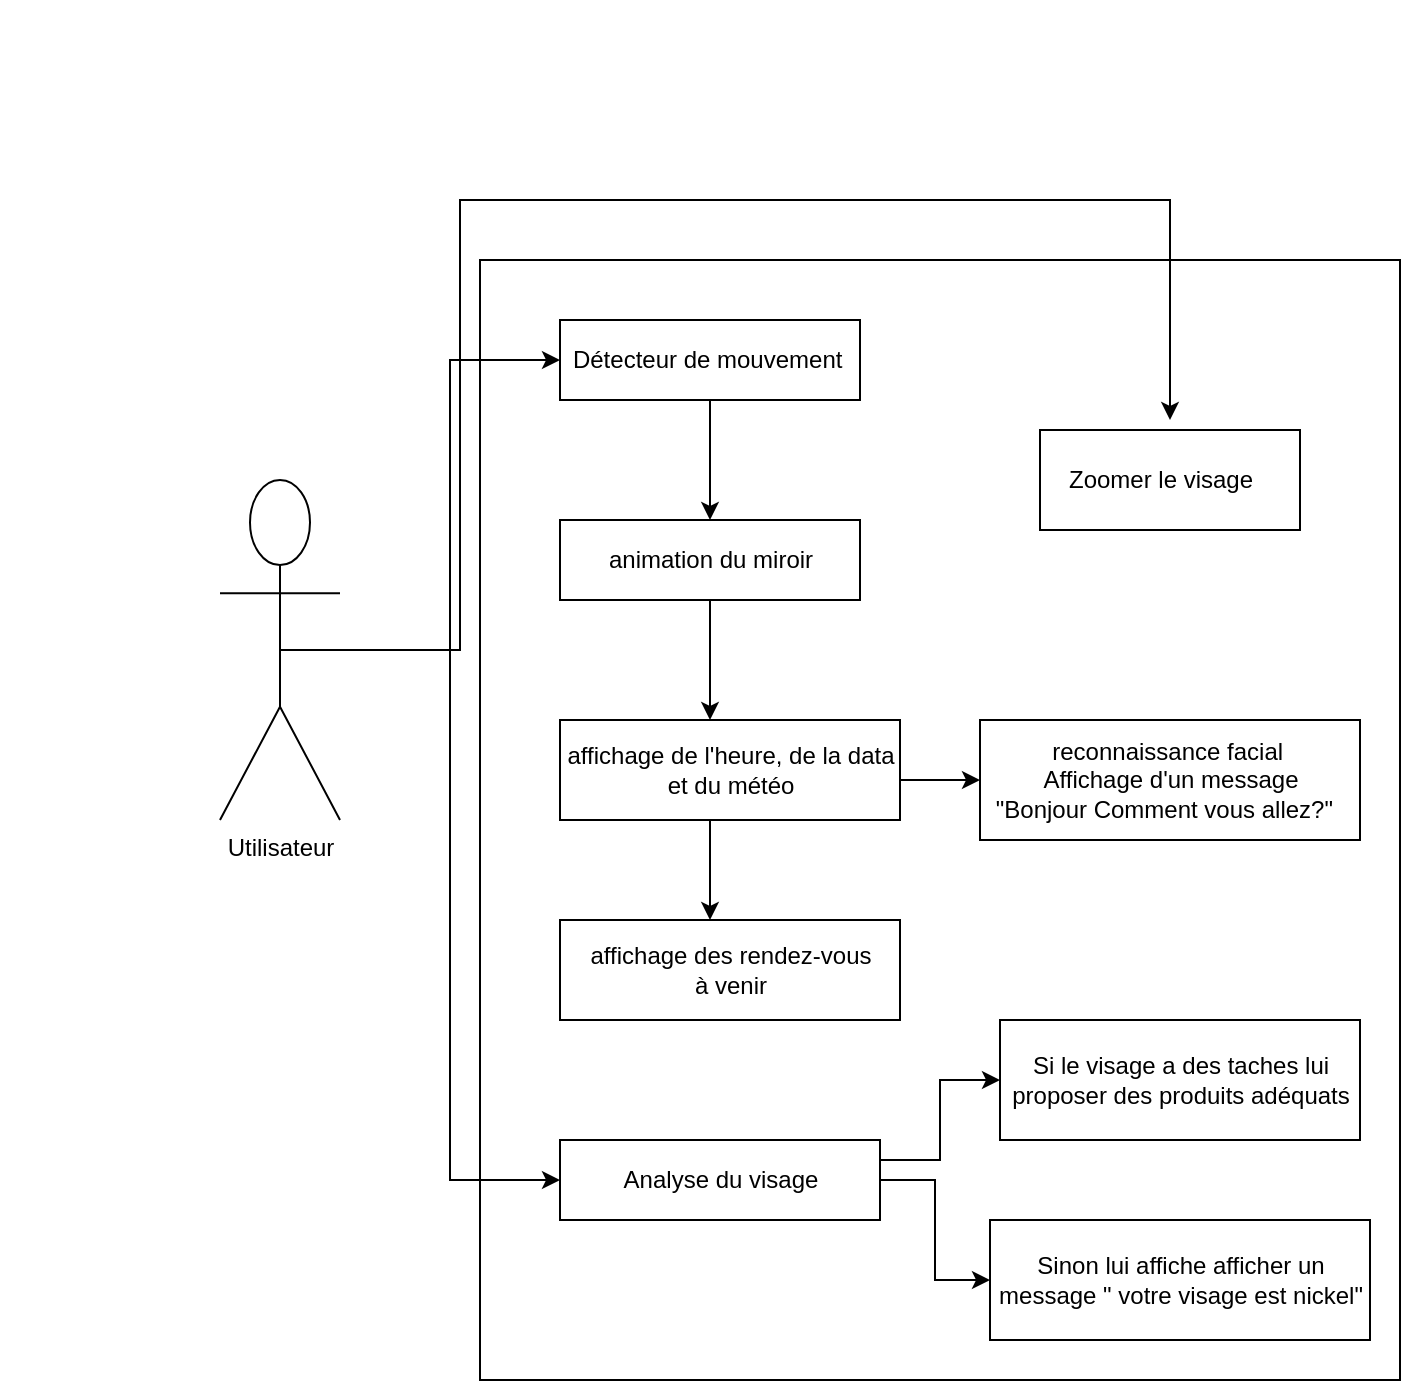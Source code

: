 <mxfile version="12.2.7" type="github" pages="1"><diagram id="cJzcwGDoJmYtKWrhS7tA" name="Page-1"><mxGraphModel dx="934" dy="653" grid="1" gridSize="10" guides="1" tooltips="1" connect="1" arrows="1" fold="1" page="1" pageScale="1" pageWidth="827" pageHeight="1169" backgroundImage="{&quot;src&quot;:&quot;gnagna&quot;,&quot;width&quot;:&quot;&quot;,&quot;height&quot;:&quot;&quot;}" math="0" shadow="0"><root><mxCell id="0"/><mxCell id="1" parent="0"/><mxCell id="FEIJUBuIpPSn3ouHgFLY-6" value="" style="html=1;" parent="1" vertex="1"><mxGeometry x="240" y="130" width="460" height="560" as="geometry"/></mxCell><mxCell id="FEIJUBuIpPSn3ouHgFLY-26" style="edgeStyle=orthogonalEdgeStyle;rounded=0;orthogonalLoop=1;jettySize=auto;html=1;exitX=0.5;exitY=0.5;exitDx=0;exitDy=0;exitPerimeter=0;entryX=0;entryY=0.5;entryDx=0;entryDy=0;" parent="1" source="FEIJUBuIpPSn3ouHgFLY-13" target="FEIJUBuIpPSn3ouHgFLY-18" edge="1"><mxGeometry relative="1" as="geometry"><mxPoint x="130" y="200" as="targetPoint"/><Array as="points"><mxPoint x="225" y="325"/><mxPoint x="225" y="180"/></Array></mxGeometry></mxCell><mxCell id="FEIJUBuIpPSn3ouHgFLY-49" style="edgeStyle=orthogonalEdgeStyle;rounded=0;orthogonalLoop=1;jettySize=auto;html=1;exitX=0.5;exitY=0.5;exitDx=0;exitDy=0;exitPerimeter=0;entryX=0;entryY=0.5;entryDx=0;entryDy=0;" parent="1" source="FEIJUBuIpPSn3ouHgFLY-13" target="FEIJUBuIpPSn3ouHgFLY-38" edge="1"><mxGeometry relative="1" as="geometry"/></mxCell><mxCell id="FEIJUBuIpPSn3ouHgFLY-53" style="edgeStyle=orthogonalEdgeStyle;rounded=0;orthogonalLoop=1;jettySize=auto;html=1;exitX=0.5;exitY=0.5;exitDx=0;exitDy=0;exitPerimeter=0;" parent="1" source="FEIJUBuIpPSn3ouHgFLY-13" edge="1"><mxGeometry relative="1" as="geometry"><mxPoint x="585" y="210" as="targetPoint"/><Array as="points"><mxPoint x="230" y="325"/><mxPoint x="230" y="100"/><mxPoint x="585" y="100"/></Array></mxGeometry></mxCell><mxCell id="FEIJUBuIpPSn3ouHgFLY-13" value="Utilisateur" style="shape=umlActor;verticalLabelPosition=bottom;labelBackgroundColor=#ffffff;verticalAlign=top;html=1;" parent="1" vertex="1"><mxGeometry x="110" y="240" width="60" height="170" as="geometry"/></mxCell><mxCell id="FEIJUBuIpPSn3ouHgFLY-20" value="" style="edgeStyle=orthogonalEdgeStyle;rounded=0;orthogonalLoop=1;jettySize=auto;html=1;" parent="1" source="FEIJUBuIpPSn3ouHgFLY-18" target="FEIJUBuIpPSn3ouHgFLY-19" edge="1"><mxGeometry relative="1" as="geometry"/></mxCell><mxCell id="FEIJUBuIpPSn3ouHgFLY-18" value="Détecteur de mouvement&amp;nbsp;" style="html=1;" parent="1" vertex="1"><mxGeometry x="280" y="160" width="150" height="40" as="geometry"/></mxCell><mxCell id="FEIJUBuIpPSn3ouHgFLY-23" value="" style="edgeStyle=orthogonalEdgeStyle;rounded=0;orthogonalLoop=1;jettySize=auto;html=1;" parent="1" source="FEIJUBuIpPSn3ouHgFLY-19" target="FEIJUBuIpPSn3ouHgFLY-22" edge="1"><mxGeometry relative="1" as="geometry"><Array as="points"><mxPoint x="357" y="360"/><mxPoint x="357" y="360"/></Array></mxGeometry></mxCell><mxCell id="FEIJUBuIpPSn3ouHgFLY-19" value="animation du miroir" style="html=1;" parent="1" vertex="1"><mxGeometry x="280" y="260" width="150" height="40" as="geometry"/></mxCell><mxCell id="FEIJUBuIpPSn3ouHgFLY-25" value="" style="edgeStyle=orthogonalEdgeStyle;rounded=0;orthogonalLoop=1;jettySize=auto;html=1;" parent="1" source="FEIJUBuIpPSn3ouHgFLY-22" target="FEIJUBuIpPSn3ouHgFLY-24" edge="1"><mxGeometry relative="1" as="geometry"><Array as="points"><mxPoint x="355" y="450"/><mxPoint x="355" y="450"/></Array></mxGeometry></mxCell><mxCell id="FEIJUBuIpPSn3ouHgFLY-46" style="edgeStyle=orthogonalEdgeStyle;rounded=0;orthogonalLoop=1;jettySize=auto;html=1;exitX=1;exitY=0.5;exitDx=0;exitDy=0;entryX=0;entryY=0.5;entryDx=0;entryDy=0;" parent="1" source="FEIJUBuIpPSn3ouHgFLY-22" target="FEIJUBuIpPSn3ouHgFLY-35" edge="1"><mxGeometry relative="1" as="geometry"><Array as="points"><mxPoint x="450" y="390"/></Array></mxGeometry></mxCell><mxCell id="FEIJUBuIpPSn3ouHgFLY-22" value="affichage de l'heure, de la data&lt;br&gt;et du météo" style="html=1;" parent="1" vertex="1"><mxGeometry x="280" y="360" width="170" height="50" as="geometry"/></mxCell><mxCell id="FEIJUBuIpPSn3ouHgFLY-24" value="affichage des rendez-vous &lt;br&gt;à venir" style="html=1;" parent="1" vertex="1"><mxGeometry x="280" y="460" width="170" height="50" as="geometry"/></mxCell><mxCell id="FEIJUBuIpPSn3ouHgFLY-50" style="edgeStyle=orthogonalEdgeStyle;rounded=0;orthogonalLoop=1;jettySize=auto;html=1;exitX=1;exitY=0.25;exitDx=0;exitDy=0;entryX=0;entryY=0.5;entryDx=0;entryDy=0;" parent="1" source="FEIJUBuIpPSn3ouHgFLY-38" target="FEIJUBuIpPSn3ouHgFLY-47" edge="1"><mxGeometry relative="1" as="geometry"/></mxCell><mxCell id="FEIJUBuIpPSn3ouHgFLY-51" style="edgeStyle=orthogonalEdgeStyle;rounded=0;orthogonalLoop=1;jettySize=auto;html=1;exitX=1;exitY=0.5;exitDx=0;exitDy=0;entryX=0;entryY=0.5;entryDx=0;entryDy=0;" parent="1" source="FEIJUBuIpPSn3ouHgFLY-38" target="FEIJUBuIpPSn3ouHgFLY-48" edge="1"><mxGeometry relative="1" as="geometry"/></mxCell><mxCell id="FEIJUBuIpPSn3ouHgFLY-38" value="Analyse du visage" style="html=1;" parent="1" vertex="1"><mxGeometry x="280" y="570" width="160" height="40" as="geometry"/></mxCell><mxCell id="FEIJUBuIpPSn3ouHgFLY-35" value="reconnaissance facial&amp;nbsp;&lt;br&gt;Affichage d'un message &lt;br&gt;&quot;Bonjour Comment vous allez?&quot;&amp;nbsp;&amp;nbsp;" style="html=1;" parent="1" vertex="1"><mxGeometry x="490" y="360" width="190" height="60" as="geometry"/></mxCell><mxCell id="FEIJUBuIpPSn3ouHgFLY-47" value="Si le visage a des taches lui &lt;br&gt;proposer des produits adéquats" style="html=1;" parent="1" vertex="1"><mxGeometry x="500" y="510" width="180" height="60" as="geometry"/></mxCell><mxCell id="FEIJUBuIpPSn3ouHgFLY-48" value="Sinon lui affiche afficher un &lt;br&gt;message &quot; votre visage est nickel&quot;" style="html=1;" parent="1" vertex="1"><mxGeometry x="495" y="610" width="190" height="60" as="geometry"/></mxCell><mxCell id="FEIJUBuIpPSn3ouHgFLY-52" value="Zoomer le visage&amp;nbsp; &amp;nbsp;" style="html=1;" parent="1" vertex="1"><mxGeometry x="520" y="215" width="130" height="50" as="geometry"/></mxCell></root></mxGraphModel></diagram></mxfile>